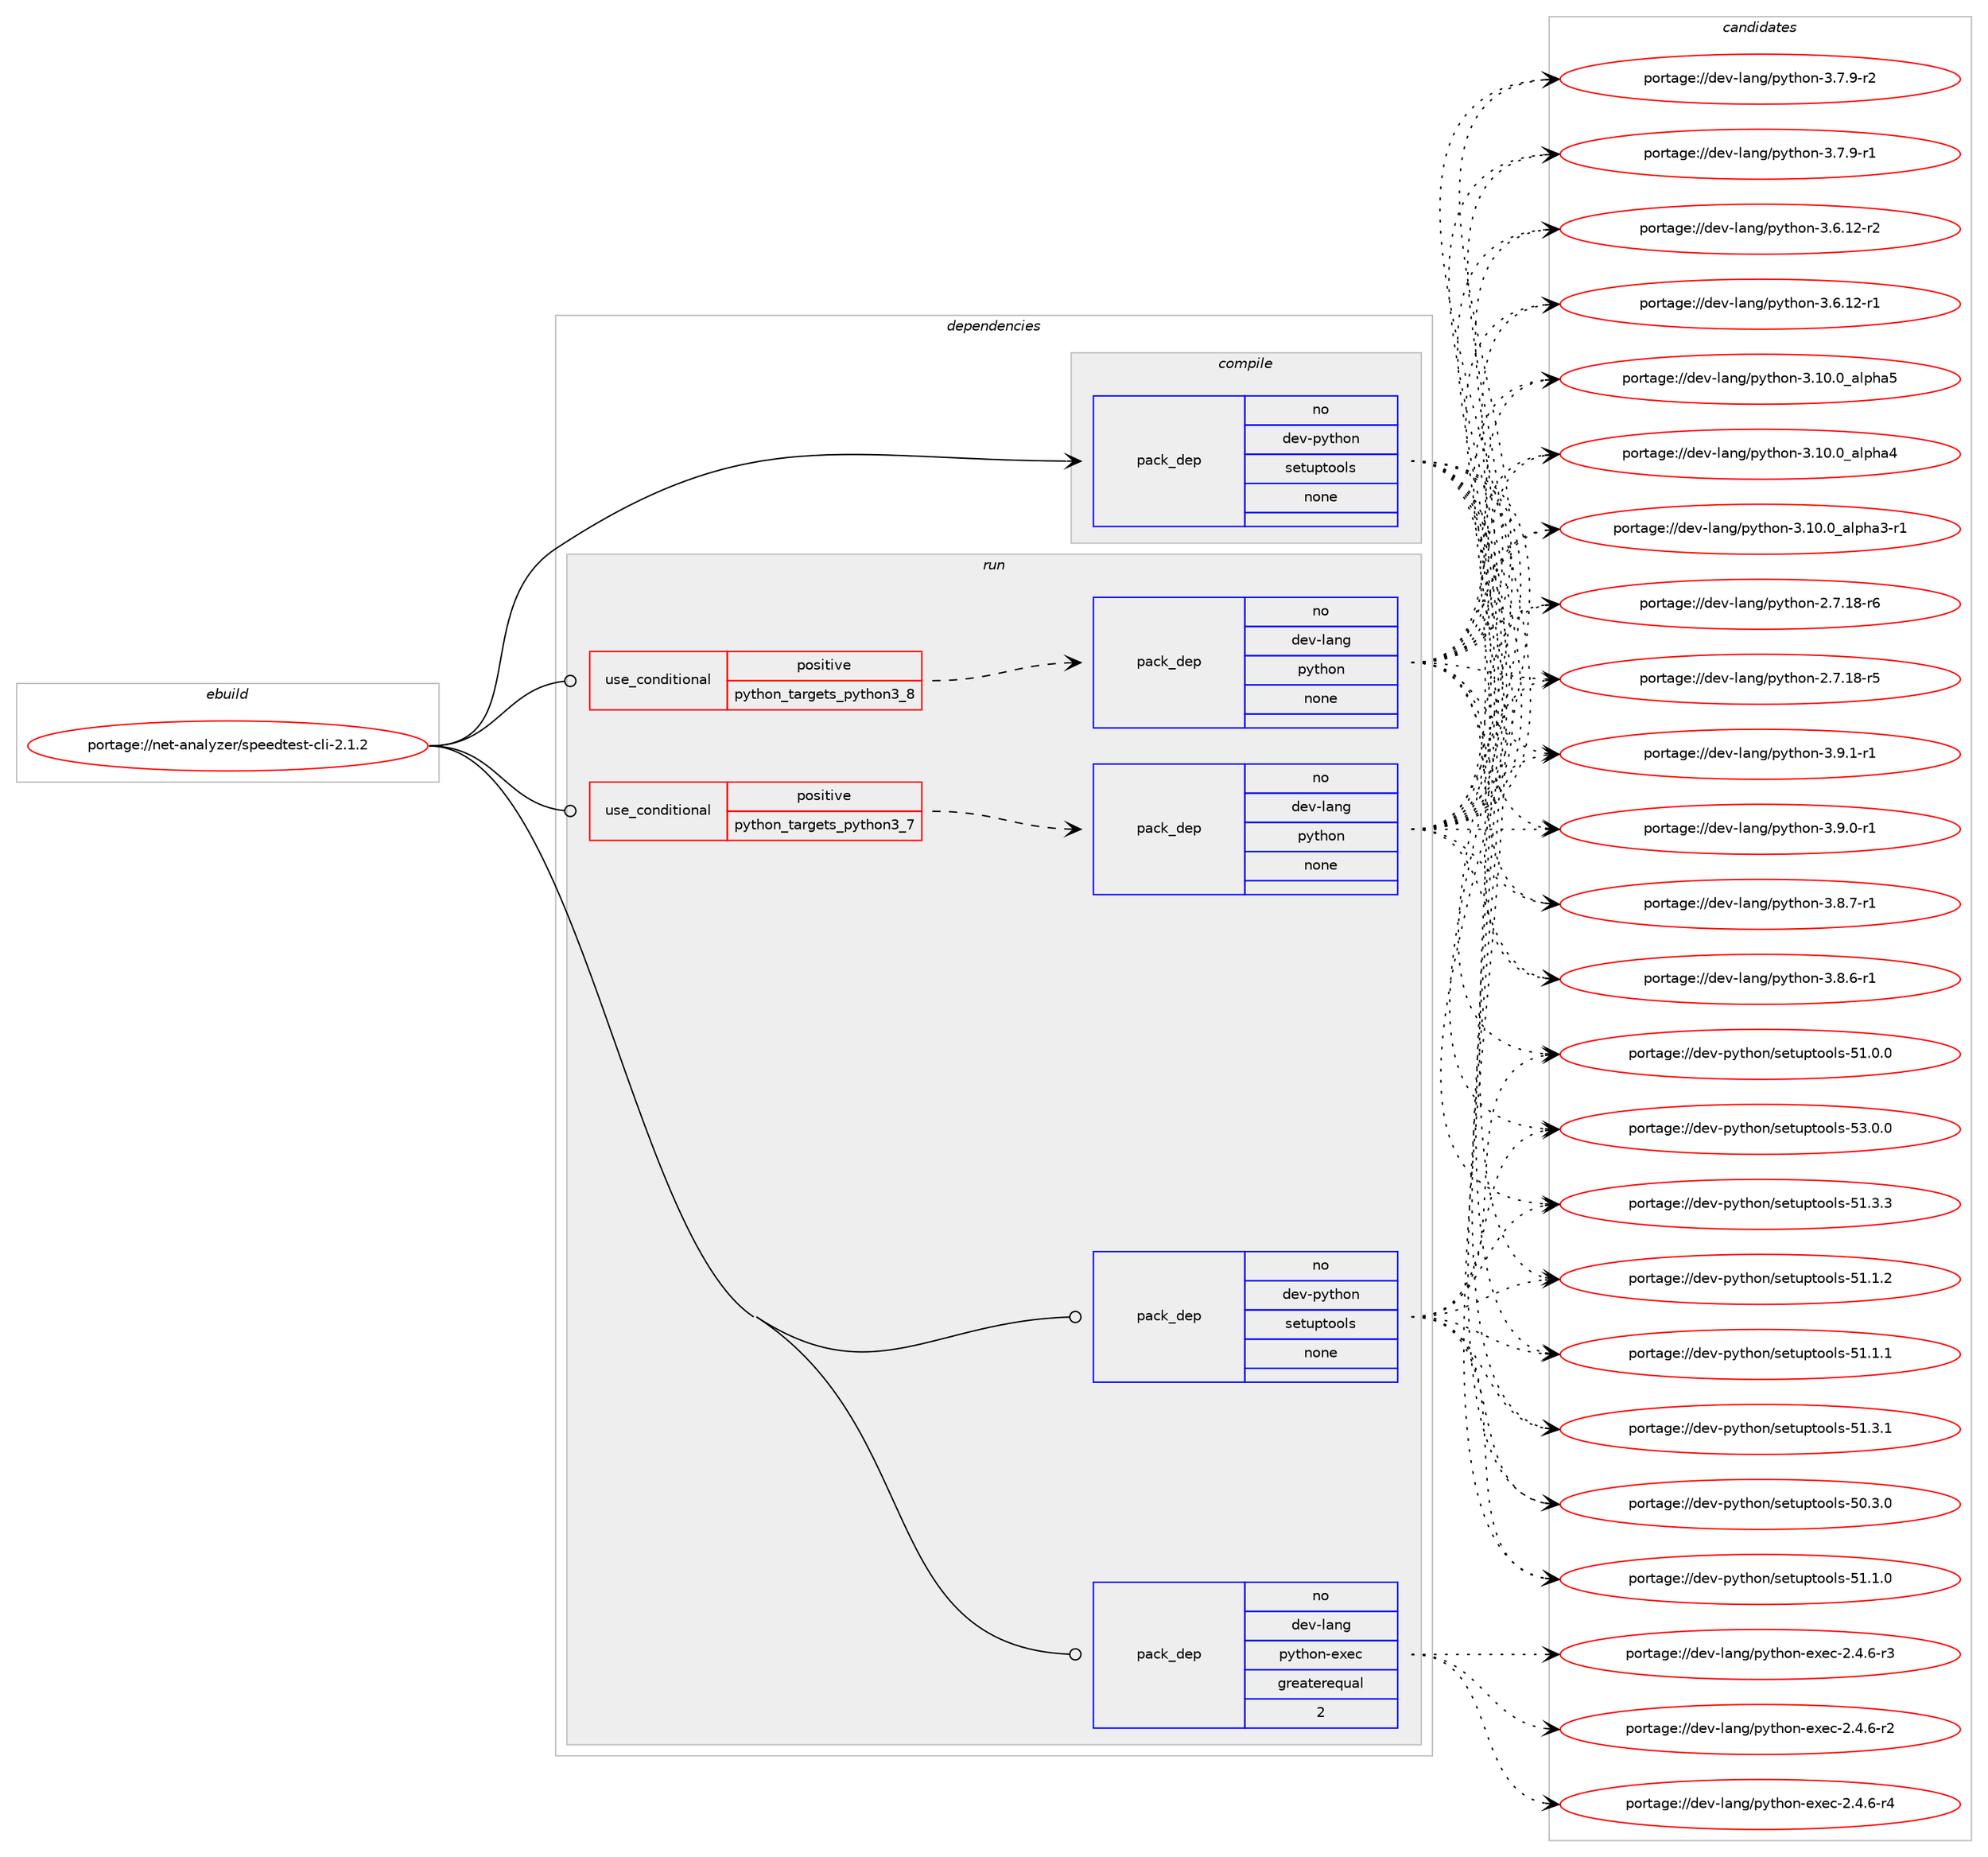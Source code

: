 digraph prolog {

# *************
# Graph options
# *************

newrank=true;
concentrate=true;
compound=true;
graph [rankdir=LR,fontname=Helvetica,fontsize=10,ranksep=1.5];#, ranksep=2.5, nodesep=0.2];
edge  [arrowhead=vee];
node  [fontname=Helvetica,fontsize=10];

# **********
# The ebuild
# **********

subgraph cluster_leftcol {
color=gray;
rank=same;
label=<<i>ebuild</i>>;
id [label="portage://net-analyzer/speedtest-cli-2.1.2", color=red, width=4, href="../net-analyzer/speedtest-cli-2.1.2.svg"];
}

# ****************
# The dependencies
# ****************

subgraph cluster_midcol {
color=gray;
label=<<i>dependencies</i>>;
subgraph cluster_compile {
fillcolor="#eeeeee";
style=filled;
label=<<i>compile</i>>;
subgraph pack21423 {
dependency31379 [label=<<TABLE BORDER="0" CELLBORDER="1" CELLSPACING="0" CELLPADDING="4" WIDTH="220"><TR><TD ROWSPAN="6" CELLPADDING="30">pack_dep</TD></TR><TR><TD WIDTH="110">no</TD></TR><TR><TD>dev-python</TD></TR><TR><TD>setuptools</TD></TR><TR><TD>none</TD></TR><TR><TD></TD></TR></TABLE>>, shape=none, color=blue];
}
id:e -> dependency31379:w [weight=20,style="solid",arrowhead="vee"];
}
subgraph cluster_compileandrun {
fillcolor="#eeeeee";
style=filled;
label=<<i>compile and run</i>>;
}
subgraph cluster_run {
fillcolor="#eeeeee";
style=filled;
label=<<i>run</i>>;
subgraph cond9693 {
dependency31380 [label=<<TABLE BORDER="0" CELLBORDER="1" CELLSPACING="0" CELLPADDING="4"><TR><TD ROWSPAN="3" CELLPADDING="10">use_conditional</TD></TR><TR><TD>positive</TD></TR><TR><TD>python_targets_python3_7</TD></TR></TABLE>>, shape=none, color=red];
subgraph pack21424 {
dependency31381 [label=<<TABLE BORDER="0" CELLBORDER="1" CELLSPACING="0" CELLPADDING="4" WIDTH="220"><TR><TD ROWSPAN="6" CELLPADDING="30">pack_dep</TD></TR><TR><TD WIDTH="110">no</TD></TR><TR><TD>dev-lang</TD></TR><TR><TD>python</TD></TR><TR><TD>none</TD></TR><TR><TD></TD></TR></TABLE>>, shape=none, color=blue];
}
dependency31380:e -> dependency31381:w [weight=20,style="dashed",arrowhead="vee"];
}
id:e -> dependency31380:w [weight=20,style="solid",arrowhead="odot"];
subgraph cond9694 {
dependency31382 [label=<<TABLE BORDER="0" CELLBORDER="1" CELLSPACING="0" CELLPADDING="4"><TR><TD ROWSPAN="3" CELLPADDING="10">use_conditional</TD></TR><TR><TD>positive</TD></TR><TR><TD>python_targets_python3_8</TD></TR></TABLE>>, shape=none, color=red];
subgraph pack21425 {
dependency31383 [label=<<TABLE BORDER="0" CELLBORDER="1" CELLSPACING="0" CELLPADDING="4" WIDTH="220"><TR><TD ROWSPAN="6" CELLPADDING="30">pack_dep</TD></TR><TR><TD WIDTH="110">no</TD></TR><TR><TD>dev-lang</TD></TR><TR><TD>python</TD></TR><TR><TD>none</TD></TR><TR><TD></TD></TR></TABLE>>, shape=none, color=blue];
}
dependency31382:e -> dependency31383:w [weight=20,style="dashed",arrowhead="vee"];
}
id:e -> dependency31382:w [weight=20,style="solid",arrowhead="odot"];
subgraph pack21426 {
dependency31384 [label=<<TABLE BORDER="0" CELLBORDER="1" CELLSPACING="0" CELLPADDING="4" WIDTH="220"><TR><TD ROWSPAN="6" CELLPADDING="30">pack_dep</TD></TR><TR><TD WIDTH="110">no</TD></TR><TR><TD>dev-lang</TD></TR><TR><TD>python-exec</TD></TR><TR><TD>greaterequal</TD></TR><TR><TD>2</TD></TR></TABLE>>, shape=none, color=blue];
}
id:e -> dependency31384:w [weight=20,style="solid",arrowhead="odot"];
subgraph pack21427 {
dependency31385 [label=<<TABLE BORDER="0" CELLBORDER="1" CELLSPACING="0" CELLPADDING="4" WIDTH="220"><TR><TD ROWSPAN="6" CELLPADDING="30">pack_dep</TD></TR><TR><TD WIDTH="110">no</TD></TR><TR><TD>dev-python</TD></TR><TR><TD>setuptools</TD></TR><TR><TD>none</TD></TR><TR><TD></TD></TR></TABLE>>, shape=none, color=blue];
}
id:e -> dependency31385:w [weight=20,style="solid",arrowhead="odot"];
}
}

# **************
# The candidates
# **************

subgraph cluster_choices {
rank=same;
color=gray;
label=<<i>candidates</i>>;

subgraph choice21423 {
color=black;
nodesep=1;
choice100101118451121211161041111104711510111611711211611111110811545535146484648 [label="portage://dev-python/setuptools-53.0.0", color=red, width=4,href="../dev-python/setuptools-53.0.0.svg"];
choice100101118451121211161041111104711510111611711211611111110811545534946514651 [label="portage://dev-python/setuptools-51.3.3", color=red, width=4,href="../dev-python/setuptools-51.3.3.svg"];
choice100101118451121211161041111104711510111611711211611111110811545534946514649 [label="portage://dev-python/setuptools-51.3.1", color=red, width=4,href="../dev-python/setuptools-51.3.1.svg"];
choice100101118451121211161041111104711510111611711211611111110811545534946494650 [label="portage://dev-python/setuptools-51.1.2", color=red, width=4,href="../dev-python/setuptools-51.1.2.svg"];
choice100101118451121211161041111104711510111611711211611111110811545534946494649 [label="portage://dev-python/setuptools-51.1.1", color=red, width=4,href="../dev-python/setuptools-51.1.1.svg"];
choice100101118451121211161041111104711510111611711211611111110811545534946494648 [label="portage://dev-python/setuptools-51.1.0", color=red, width=4,href="../dev-python/setuptools-51.1.0.svg"];
choice100101118451121211161041111104711510111611711211611111110811545534946484648 [label="portage://dev-python/setuptools-51.0.0", color=red, width=4,href="../dev-python/setuptools-51.0.0.svg"];
choice100101118451121211161041111104711510111611711211611111110811545534846514648 [label="portage://dev-python/setuptools-50.3.0", color=red, width=4,href="../dev-python/setuptools-50.3.0.svg"];
dependency31379:e -> choice100101118451121211161041111104711510111611711211611111110811545535146484648:w [style=dotted,weight="100"];
dependency31379:e -> choice100101118451121211161041111104711510111611711211611111110811545534946514651:w [style=dotted,weight="100"];
dependency31379:e -> choice100101118451121211161041111104711510111611711211611111110811545534946514649:w [style=dotted,weight="100"];
dependency31379:e -> choice100101118451121211161041111104711510111611711211611111110811545534946494650:w [style=dotted,weight="100"];
dependency31379:e -> choice100101118451121211161041111104711510111611711211611111110811545534946494649:w [style=dotted,weight="100"];
dependency31379:e -> choice100101118451121211161041111104711510111611711211611111110811545534946494648:w [style=dotted,weight="100"];
dependency31379:e -> choice100101118451121211161041111104711510111611711211611111110811545534946484648:w [style=dotted,weight="100"];
dependency31379:e -> choice100101118451121211161041111104711510111611711211611111110811545534846514648:w [style=dotted,weight="100"];
}
subgraph choice21424 {
color=black;
nodesep=1;
choice1001011184510897110103471121211161041111104551465746494511449 [label="portage://dev-lang/python-3.9.1-r1", color=red, width=4,href="../dev-lang/python-3.9.1-r1.svg"];
choice1001011184510897110103471121211161041111104551465746484511449 [label="portage://dev-lang/python-3.9.0-r1", color=red, width=4,href="../dev-lang/python-3.9.0-r1.svg"];
choice1001011184510897110103471121211161041111104551465646554511449 [label="portage://dev-lang/python-3.8.7-r1", color=red, width=4,href="../dev-lang/python-3.8.7-r1.svg"];
choice1001011184510897110103471121211161041111104551465646544511449 [label="portage://dev-lang/python-3.8.6-r1", color=red, width=4,href="../dev-lang/python-3.8.6-r1.svg"];
choice1001011184510897110103471121211161041111104551465546574511450 [label="portage://dev-lang/python-3.7.9-r2", color=red, width=4,href="../dev-lang/python-3.7.9-r2.svg"];
choice1001011184510897110103471121211161041111104551465546574511449 [label="portage://dev-lang/python-3.7.9-r1", color=red, width=4,href="../dev-lang/python-3.7.9-r1.svg"];
choice100101118451089711010347112121116104111110455146544649504511450 [label="portage://dev-lang/python-3.6.12-r2", color=red, width=4,href="../dev-lang/python-3.6.12-r2.svg"];
choice100101118451089711010347112121116104111110455146544649504511449 [label="portage://dev-lang/python-3.6.12-r1", color=red, width=4,href="../dev-lang/python-3.6.12-r1.svg"];
choice1001011184510897110103471121211161041111104551464948464895971081121049753 [label="portage://dev-lang/python-3.10.0_alpha5", color=red, width=4,href="../dev-lang/python-3.10.0_alpha5.svg"];
choice1001011184510897110103471121211161041111104551464948464895971081121049752 [label="portage://dev-lang/python-3.10.0_alpha4", color=red, width=4,href="../dev-lang/python-3.10.0_alpha4.svg"];
choice10010111845108971101034711212111610411111045514649484648959710811210497514511449 [label="portage://dev-lang/python-3.10.0_alpha3-r1", color=red, width=4,href="../dev-lang/python-3.10.0_alpha3-r1.svg"];
choice100101118451089711010347112121116104111110455046554649564511454 [label="portage://dev-lang/python-2.7.18-r6", color=red, width=4,href="../dev-lang/python-2.7.18-r6.svg"];
choice100101118451089711010347112121116104111110455046554649564511453 [label="portage://dev-lang/python-2.7.18-r5", color=red, width=4,href="../dev-lang/python-2.7.18-r5.svg"];
dependency31381:e -> choice1001011184510897110103471121211161041111104551465746494511449:w [style=dotted,weight="100"];
dependency31381:e -> choice1001011184510897110103471121211161041111104551465746484511449:w [style=dotted,weight="100"];
dependency31381:e -> choice1001011184510897110103471121211161041111104551465646554511449:w [style=dotted,weight="100"];
dependency31381:e -> choice1001011184510897110103471121211161041111104551465646544511449:w [style=dotted,weight="100"];
dependency31381:e -> choice1001011184510897110103471121211161041111104551465546574511450:w [style=dotted,weight="100"];
dependency31381:e -> choice1001011184510897110103471121211161041111104551465546574511449:w [style=dotted,weight="100"];
dependency31381:e -> choice100101118451089711010347112121116104111110455146544649504511450:w [style=dotted,weight="100"];
dependency31381:e -> choice100101118451089711010347112121116104111110455146544649504511449:w [style=dotted,weight="100"];
dependency31381:e -> choice1001011184510897110103471121211161041111104551464948464895971081121049753:w [style=dotted,weight="100"];
dependency31381:e -> choice1001011184510897110103471121211161041111104551464948464895971081121049752:w [style=dotted,weight="100"];
dependency31381:e -> choice10010111845108971101034711212111610411111045514649484648959710811210497514511449:w [style=dotted,weight="100"];
dependency31381:e -> choice100101118451089711010347112121116104111110455046554649564511454:w [style=dotted,weight="100"];
dependency31381:e -> choice100101118451089711010347112121116104111110455046554649564511453:w [style=dotted,weight="100"];
}
subgraph choice21425 {
color=black;
nodesep=1;
choice1001011184510897110103471121211161041111104551465746494511449 [label="portage://dev-lang/python-3.9.1-r1", color=red, width=4,href="../dev-lang/python-3.9.1-r1.svg"];
choice1001011184510897110103471121211161041111104551465746484511449 [label="portage://dev-lang/python-3.9.0-r1", color=red, width=4,href="../dev-lang/python-3.9.0-r1.svg"];
choice1001011184510897110103471121211161041111104551465646554511449 [label="portage://dev-lang/python-3.8.7-r1", color=red, width=4,href="../dev-lang/python-3.8.7-r1.svg"];
choice1001011184510897110103471121211161041111104551465646544511449 [label="portage://dev-lang/python-3.8.6-r1", color=red, width=4,href="../dev-lang/python-3.8.6-r1.svg"];
choice1001011184510897110103471121211161041111104551465546574511450 [label="portage://dev-lang/python-3.7.9-r2", color=red, width=4,href="../dev-lang/python-3.7.9-r2.svg"];
choice1001011184510897110103471121211161041111104551465546574511449 [label="portage://dev-lang/python-3.7.9-r1", color=red, width=4,href="../dev-lang/python-3.7.9-r1.svg"];
choice100101118451089711010347112121116104111110455146544649504511450 [label="portage://dev-lang/python-3.6.12-r2", color=red, width=4,href="../dev-lang/python-3.6.12-r2.svg"];
choice100101118451089711010347112121116104111110455146544649504511449 [label="portage://dev-lang/python-3.6.12-r1", color=red, width=4,href="../dev-lang/python-3.6.12-r1.svg"];
choice1001011184510897110103471121211161041111104551464948464895971081121049753 [label="portage://dev-lang/python-3.10.0_alpha5", color=red, width=4,href="../dev-lang/python-3.10.0_alpha5.svg"];
choice1001011184510897110103471121211161041111104551464948464895971081121049752 [label="portage://dev-lang/python-3.10.0_alpha4", color=red, width=4,href="../dev-lang/python-3.10.0_alpha4.svg"];
choice10010111845108971101034711212111610411111045514649484648959710811210497514511449 [label="portage://dev-lang/python-3.10.0_alpha3-r1", color=red, width=4,href="../dev-lang/python-3.10.0_alpha3-r1.svg"];
choice100101118451089711010347112121116104111110455046554649564511454 [label="portage://dev-lang/python-2.7.18-r6", color=red, width=4,href="../dev-lang/python-2.7.18-r6.svg"];
choice100101118451089711010347112121116104111110455046554649564511453 [label="portage://dev-lang/python-2.7.18-r5", color=red, width=4,href="../dev-lang/python-2.7.18-r5.svg"];
dependency31383:e -> choice1001011184510897110103471121211161041111104551465746494511449:w [style=dotted,weight="100"];
dependency31383:e -> choice1001011184510897110103471121211161041111104551465746484511449:w [style=dotted,weight="100"];
dependency31383:e -> choice1001011184510897110103471121211161041111104551465646554511449:w [style=dotted,weight="100"];
dependency31383:e -> choice1001011184510897110103471121211161041111104551465646544511449:w [style=dotted,weight="100"];
dependency31383:e -> choice1001011184510897110103471121211161041111104551465546574511450:w [style=dotted,weight="100"];
dependency31383:e -> choice1001011184510897110103471121211161041111104551465546574511449:w [style=dotted,weight="100"];
dependency31383:e -> choice100101118451089711010347112121116104111110455146544649504511450:w [style=dotted,weight="100"];
dependency31383:e -> choice100101118451089711010347112121116104111110455146544649504511449:w [style=dotted,weight="100"];
dependency31383:e -> choice1001011184510897110103471121211161041111104551464948464895971081121049753:w [style=dotted,weight="100"];
dependency31383:e -> choice1001011184510897110103471121211161041111104551464948464895971081121049752:w [style=dotted,weight="100"];
dependency31383:e -> choice10010111845108971101034711212111610411111045514649484648959710811210497514511449:w [style=dotted,weight="100"];
dependency31383:e -> choice100101118451089711010347112121116104111110455046554649564511454:w [style=dotted,weight="100"];
dependency31383:e -> choice100101118451089711010347112121116104111110455046554649564511453:w [style=dotted,weight="100"];
}
subgraph choice21426 {
color=black;
nodesep=1;
choice10010111845108971101034711212111610411111045101120101994550465246544511452 [label="portage://dev-lang/python-exec-2.4.6-r4", color=red, width=4,href="../dev-lang/python-exec-2.4.6-r4.svg"];
choice10010111845108971101034711212111610411111045101120101994550465246544511451 [label="portage://dev-lang/python-exec-2.4.6-r3", color=red, width=4,href="../dev-lang/python-exec-2.4.6-r3.svg"];
choice10010111845108971101034711212111610411111045101120101994550465246544511450 [label="portage://dev-lang/python-exec-2.4.6-r2", color=red, width=4,href="../dev-lang/python-exec-2.4.6-r2.svg"];
dependency31384:e -> choice10010111845108971101034711212111610411111045101120101994550465246544511452:w [style=dotted,weight="100"];
dependency31384:e -> choice10010111845108971101034711212111610411111045101120101994550465246544511451:w [style=dotted,weight="100"];
dependency31384:e -> choice10010111845108971101034711212111610411111045101120101994550465246544511450:w [style=dotted,weight="100"];
}
subgraph choice21427 {
color=black;
nodesep=1;
choice100101118451121211161041111104711510111611711211611111110811545535146484648 [label="portage://dev-python/setuptools-53.0.0", color=red, width=4,href="../dev-python/setuptools-53.0.0.svg"];
choice100101118451121211161041111104711510111611711211611111110811545534946514651 [label="portage://dev-python/setuptools-51.3.3", color=red, width=4,href="../dev-python/setuptools-51.3.3.svg"];
choice100101118451121211161041111104711510111611711211611111110811545534946514649 [label="portage://dev-python/setuptools-51.3.1", color=red, width=4,href="../dev-python/setuptools-51.3.1.svg"];
choice100101118451121211161041111104711510111611711211611111110811545534946494650 [label="portage://dev-python/setuptools-51.1.2", color=red, width=4,href="../dev-python/setuptools-51.1.2.svg"];
choice100101118451121211161041111104711510111611711211611111110811545534946494649 [label="portage://dev-python/setuptools-51.1.1", color=red, width=4,href="../dev-python/setuptools-51.1.1.svg"];
choice100101118451121211161041111104711510111611711211611111110811545534946494648 [label="portage://dev-python/setuptools-51.1.0", color=red, width=4,href="../dev-python/setuptools-51.1.0.svg"];
choice100101118451121211161041111104711510111611711211611111110811545534946484648 [label="portage://dev-python/setuptools-51.0.0", color=red, width=4,href="../dev-python/setuptools-51.0.0.svg"];
choice100101118451121211161041111104711510111611711211611111110811545534846514648 [label="portage://dev-python/setuptools-50.3.0", color=red, width=4,href="../dev-python/setuptools-50.3.0.svg"];
dependency31385:e -> choice100101118451121211161041111104711510111611711211611111110811545535146484648:w [style=dotted,weight="100"];
dependency31385:e -> choice100101118451121211161041111104711510111611711211611111110811545534946514651:w [style=dotted,weight="100"];
dependency31385:e -> choice100101118451121211161041111104711510111611711211611111110811545534946514649:w [style=dotted,weight="100"];
dependency31385:e -> choice100101118451121211161041111104711510111611711211611111110811545534946494650:w [style=dotted,weight="100"];
dependency31385:e -> choice100101118451121211161041111104711510111611711211611111110811545534946494649:w [style=dotted,weight="100"];
dependency31385:e -> choice100101118451121211161041111104711510111611711211611111110811545534946494648:w [style=dotted,weight="100"];
dependency31385:e -> choice100101118451121211161041111104711510111611711211611111110811545534946484648:w [style=dotted,weight="100"];
dependency31385:e -> choice100101118451121211161041111104711510111611711211611111110811545534846514648:w [style=dotted,weight="100"];
}
}

}
